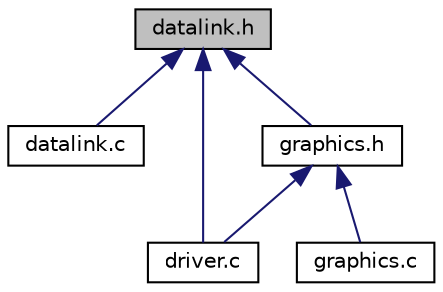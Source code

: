 digraph "datalink.h"
{
  edge [fontname="Helvetica",fontsize="10",labelfontname="Helvetica",labelfontsize="10"];
  node [fontname="Helvetica",fontsize="10",shape=record];
  Node5 [label="datalink.h",height=0.2,width=0.4,color="black", fillcolor="grey75", style="filled", fontcolor="black"];
  Node5 -> Node6 [dir="back",color="midnightblue",fontsize="10",style="solid",fontname="Helvetica"];
  Node6 [label="datalink.c",height=0.2,width=0.4,color="black", fillcolor="white", style="filled",URL="$datalink_8c.html",tooltip="Datalink layer implementation for SSD1306 OLED Driver, I2C-based operations. "];
  Node5 -> Node7 [dir="back",color="midnightblue",fontsize="10",style="solid",fontname="Helvetica"];
  Node7 [label="driver.c",height=0.2,width=0.4,color="black", fillcolor="white", style="filled",URL="$driver_8c.html",tooltip="This file implements the necessary i2c_client probe and remove callbacks on the SSD1306 I2C bus devic..."];
  Node5 -> Node8 [dir="back",color="midnightblue",fontsize="10",style="solid",fontname="Helvetica"];
  Node8 [label="graphics.h",height=0.2,width=0.4,color="black", fillcolor="white", style="filled",URL="$graphics_8h.html",tooltip="ssd1306 OLED graphics display APIs header. "];
  Node8 -> Node7 [dir="back",color="midnightblue",fontsize="10",style="solid",fontname="Helvetica"];
  Node8 -> Node9 [dir="back",color="midnightblue",fontsize="10",style="solid",fontname="Helvetica"];
  Node9 [label="graphics.c",height=0.2,width=0.4,color="black", fillcolor="white", style="filled",URL="$graphics_8c.html",tooltip="ssd1306 OLED graphics display APIs implementation. "];
}
